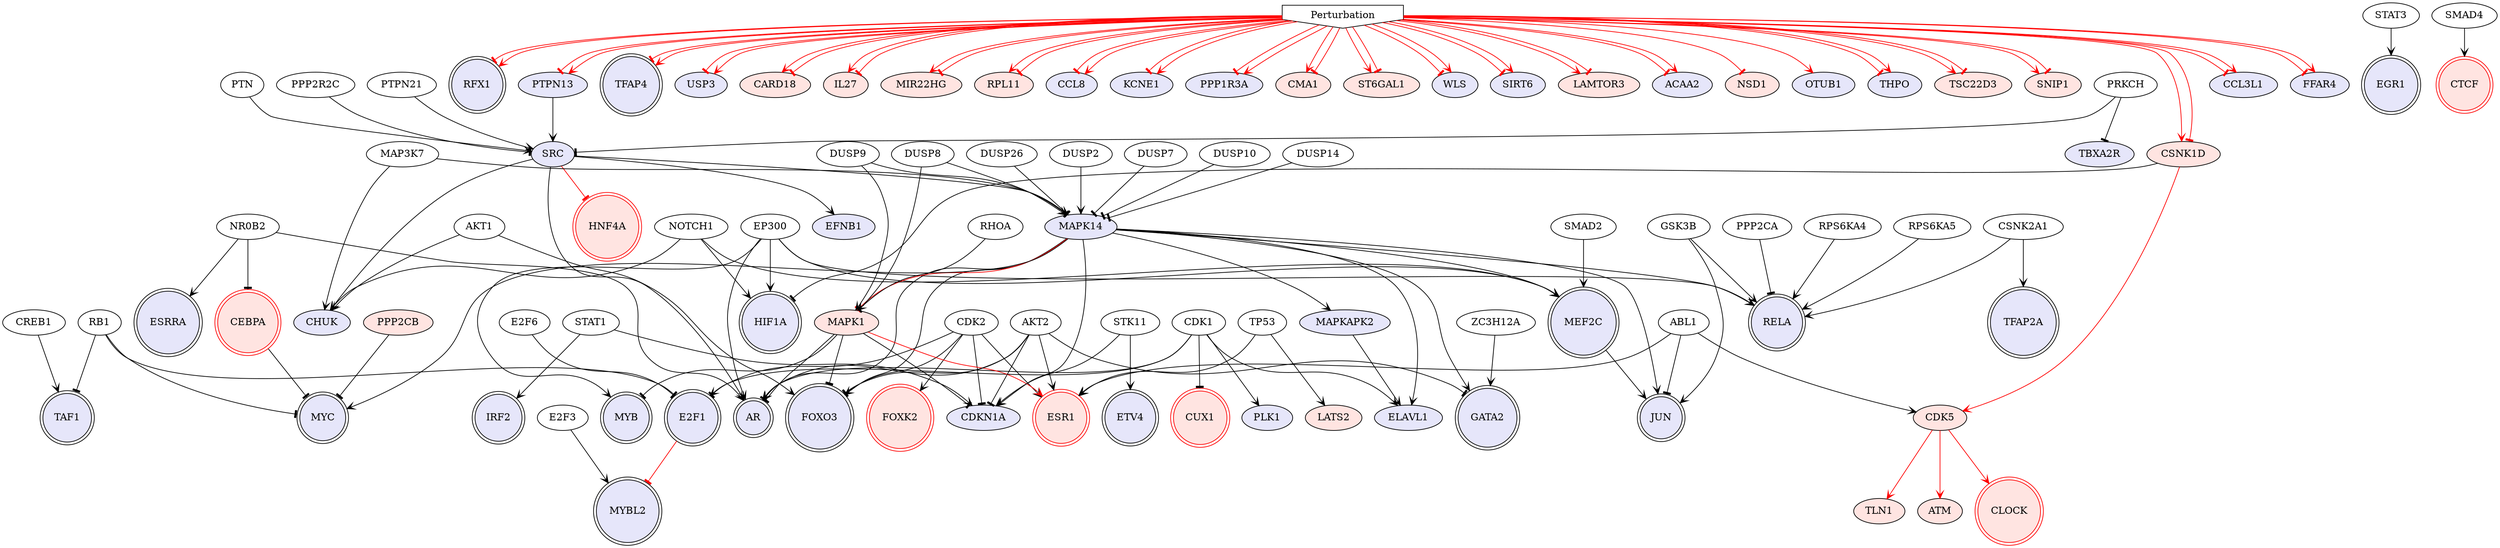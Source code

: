digraph {

AKT1->CHUK [penwidth=1, color=NA, arrowhead="vee"]
STAT1->CDKN1A [penwidth=1, color=NA, arrowhead="vee"]
CDK1->E2F1 [penwidth=1, color=NA, arrowhead="vee"]
EP300->MYB [penwidth=1, color=NA, arrowhead="vee"]
RB1->E2F1 [penwidth=1, color=NA, arrowhead="tee"]
STAT3->EGR1 [penwidth=1, color=NA, arrowhead="vee"]
AKT1->FOXO3 [penwidth=1, color=NA, arrowhead="vee"]
EP300->HIF1A [penwidth=1, color=NA, arrowhead="vee"]
CDK2->CDKN1A [penwidth=1, color=NA, arrowhead="tee"]
E2F6->E2F1 [penwidth=1, color=NA, arrowhead="tee"]
SRC->AR [penwidth=1, color=black, arrowhead="vee"]
E2F1->MYBL2 [penwidth=1, color=red, arrowhead="tee"]
MAPK14->MEF2C [penwidth=1, color=black, arrowhead="vee"]
MEF2C->JUN [penwidth=1, color=black, arrowhead="vee"]
GSK3B->JUN [penwidth=1, color=NA, arrowhead="vee"]
NR0B2->ESRRA [penwidth=1, color=NA, arrowhead="vee"]
NR0B2->AR [penwidth=1, color=NA, arrowhead="vee"]
CREB1->TAF1 [penwidth=1, color=NA, arrowhead="vee"]
MAPK14->JUN [penwidth=1, color=black, arrowhead="vee"]
EP300->RELA [penwidth=1, color=NA, arrowhead="vee"]
PPP2CA->RELA [penwidth=1, color=NA, arrowhead="tee"]
MAPK1->FOXO3 [penwidth=1, color=black, arrowhead="tee"]
MAPK1->MYB [penwidth=1, color=black, arrowhead="tee"]
PTPN21->SRC [penwidth=1, color=NA, arrowhead="vee"]
GSK3B->RELA [penwidth=1, color=NA, arrowhead="vee"]
STAT1->IRF2 [penwidth=1, color=NA, arrowhead="vee"]
MAPK14->GATA2 [penwidth=1, color=black, arrowhead="vee"]
CDK1->AR [penwidth=1, color=NA, arrowhead="vee"]
MAPK1->CDKN1A [penwidth=1, color=black, arrowhead="tee"]
CDK2->FOXO3 [penwidth=1, color=NA, arrowhead="tee"]
EP300->MEF2C [penwidth=1, color=NA, arrowhead="vee"]
CSNK1D->HIF1A [penwidth=1, color=black, arrowhead="tee"]
MAPK1->AR [penwidth=1, color=black, arrowhead="tee"]
MAPK14->CDKN1A [penwidth=1, color=black, arrowhead="vee"]
MAPK14->FOXO3 [penwidth=1, color=black, arrowhead="vee"]
MAPK14->AR [penwidth=1, color=black, arrowhead="vee"]
EP300->AR [penwidth=1, color=NA, arrowhead="vee"]
MAPK14->RELA [penwidth=1, color=black, arrowhead="vee"]
SRC->MAPK14 [penwidth=1, color=black, arrowhead="vee"]
CDK2->E2F1 [penwidth=1, color=NA, arrowhead="tee"]
STK11->ETV4 [penwidth=1, color=NA, arrowhead="vee"]
STK11->CDKN1A [penwidth=1, color=NA, arrowhead="vee"]
MAPK14->MYC [penwidth=1, color=black, arrowhead="vee"]
RB1->MYC [penwidth=1, color=NA, arrowhead="tee"]
CEBPA->MYC [penwidth=1, color=black, arrowhead="tee"]
SRC->CHUK [penwidth=1, color=black, arrowhead="vee"]
RB1->TAF1 [penwidth=1, color=NA, arrowhead="tee"]
SMAD2->MEF2C [penwidth=1, color=NA, arrowhead="vee"]
E2F3->MYBL2 [penwidth=1, color=NA, arrowhead="vee"]
Perturbation->CCL3L1 [penwidth=1, color=red, arrowhead="tee"]
Perturbation->FFAR4 [penwidth=1, color=red, arrowhead="tee"]
Perturbation->RFX1 [penwidth=1, color=red, arrowhead="tee"]
Perturbation->TFAP4 [penwidth=1, color=red, arrowhead="tee"]
Perturbation->USP3 [penwidth=1, color=red, arrowhead="tee"]
MAPK14->MAPK1 [penwidth=1, color=red, arrowhead="tee"]
SRC->HNF4A [penwidth=1, color=red, arrowhead="tee"]
CDK2->ESR1 [penwidth=1, color=NA, arrowhead="vee"]
MAPK1->ESR1 [penwidth=1, color=red, arrowhead="vee"]
CDK2->FOXK2 [penwidth=1, color=NA, arrowhead="vee"]
CDK5->CLOCK [penwidth=1, color=red, arrowhead="vee"]
CDK5->TLN1 [penwidth=1, color=red, arrowhead="vee"]
NR0B2->CEBPA [penwidth=1, color=NA, arrowhead="tee"]
CDK1->CUX1 [penwidth=1, color=NA, arrowhead="tee"]
CSNK1D->CDK5 [penwidth=1, color=red, arrowhead="vee"]
RHOA->MAPK1 [penwidth=1, color=NA, arrowhead="vee"]
SMAD4->CTCF [penwidth=1, color=NA, arrowhead="vee"]
Perturbation->CARD18 [penwidth=1, color=red, arrowhead="vee"]
Perturbation->IL27 [penwidth=1, color=red, arrowhead="vee"]
Perturbation->MIR22HG [penwidth=1, color=red, arrowhead="vee"]
Perturbation->RPL11 [penwidth=1, color=red, arrowhead="vee"]
AKT2->CDKN1A [penwidth=1, color=NA, arrowhead="tee"]
AKT2->FOXO3 [penwidth=1, color=NA, arrowhead="tee"]
AKT2->AR [penwidth=1, color=NA, arrowhead="tee"]
AKT2->GATA2 [penwidth=1, color=NA, arrowhead="tee"]
PRKCH->TBXA2R [penwidth=1, color=NA, arrowhead="tee"]
CDK1->ELAVL1 [penwidth=1, color=NA, arrowhead="vee"]
PRKCH->SRC [penwidth=1, color=NA, arrowhead="tee"]
Perturbation->CCL8 [penwidth=1, color=red, arrowhead="tee"]
CDK5->ATM [penwidth=1, color=red, arrowhead="vee"]
AKT2->ESR1 [penwidth=1, color=NA, arrowhead="vee"]
TP53->ESR1 [penwidth=1, color=NA, arrowhead="vee"]
Perturbation->CSNK1D [penwidth=1, color=red, arrowhead="vee"]
PTN->SRC [penwidth=1, color=NA, arrowhead="vee"]
SRC->EFNB1 [penwidth=1, color=black, arrowhead="vee"]
Perturbation->CCL3L1 [penwidth=1, color=red, arrowhead="vee"]
Perturbation->CCL8 [penwidth=1, color=red, arrowhead="vee"]
Perturbation->RFX1 [penwidth=1, color=red, arrowhead="vee"]
Perturbation->TFAP4 [penwidth=1, color=red, arrowhead="vee"]
Perturbation->CSNK1D [penwidth=1, color=red, arrowhead="tee"]
Perturbation->IL27 [penwidth=1, color=red, arrowhead="tee"]
Perturbation->RPL11 [penwidth=1, color=red, arrowhead="tee"]
Perturbation->USP3 [penwidth=1, color=red, arrowhead="vee"]
MAPK14->MAPKAPK2 [penwidth=1, color=black, arrowhead="vee"]
NOTCH1->CHUK [penwidth=1, color=NA, arrowhead="vee"]
NOTCH1->MEF2C [penwidth=1, color=NA, arrowhead="vee"]
NOTCH1->HIF1A [penwidth=1, color=NA, arrowhead="vee"]
PPP2CB->MYC [penwidth=1, color=black, arrowhead="tee"]
ABL1->JUN [penwidth=1, color=NA, arrowhead="tee"]
DUSP14->MAPK14 [penwidth=1, color=NA, arrowhead="tee"]
Perturbation->KCNE1 [penwidth=1, color=red, arrowhead="tee"]
Perturbation->PPP1R3A [penwidth=1, color=red, arrowhead="tee"]
ABL1->ESR1 [penwidth=1, color=NA, arrowhead="vee"]
ABL1->CDK5 [penwidth=1, color=NA, arrowhead="vee"]
Perturbation->CMA1 [penwidth=1, color=red, arrowhead="vee"]
Perturbation->ST6GAL1 [penwidth=1, color=red, arrowhead="vee"]
Perturbation->KCNE1 [penwidth=1, color=red, arrowhead="vee"]
Perturbation->PPP1R3A [penwidth=1, color=red, arrowhead="vee"]
Perturbation->CARD18 [penwidth=1, color=red, arrowhead="tee"]
Perturbation->CMA1 [penwidth=1, color=red, arrowhead="tee"]
Perturbation->MIR22HG [penwidth=1, color=red, arrowhead="tee"]
Perturbation->ST6GAL1 [penwidth=1, color=red, arrowhead="tee"]
ZC3H12A->GATA2 [penwidth=1, color=NA, arrowhead="vee"]
Perturbation->WLS [penwidth=1, color=red, arrowhead="tee"]
Perturbation->WLS [penwidth=1, color=red, arrowhead="vee"]
PPP2R2C->SRC [penwidth=1, color=NA, arrowhead="tee"]
CSNK2A1->TFAP2A [penwidth=1, color=NA, arrowhead="vee"]
CSNK2A1->RELA [penwidth=1, color=NA, arrowhead="vee"]
Perturbation->SIRT6 [penwidth=1, color=red, arrowhead="tee"]
Perturbation->FFAR4 [penwidth=1, color=red, arrowhead="vee"]
Perturbation->SIRT6 [penwidth=1, color=red, arrowhead="vee"]
DUSP9->MAPK14 [penwidth=1, color=NA, arrowhead="tee"]
MAPK14->ELAVL1 [penwidth=1, color=black, arrowhead="vee"]
MAPKAPK2->ELAVL1 [penwidth=1, color=black, arrowhead="vee"]
DUSP9->MAPK1 [penwidth=1, color=NA, arrowhead="vee"]
Perturbation->LAMTOR3 [penwidth=1, color=red, arrowhead="vee"]
Perturbation->LAMTOR3 [penwidth=1, color=red, arrowhead="tee"]
DUSP26->MAPK14 [penwidth=1, color=NA, arrowhead="tee"]
RPS6KA4->RELA [penwidth=1, color=NA, arrowhead="vee"]
Perturbation->ACAA2 [penwidth=1, color=red, arrowhead="tee"]
Perturbation->ACAA2 [penwidth=1, color=red, arrowhead="vee"]
TP53->LATS2 [penwidth=1, color=NA, arrowhead="vee"]
DUSP8->MAPK14 [penwidth=1, color=NA, arrowhead="vee"]
DUSP8->MAPK1 [penwidth=1, color=NA, arrowhead="tee"]
PTPN13->SRC [penwidth=1, color=black, arrowhead="vee"]
Perturbation->PTPN13 [penwidth=1, color=red, arrowhead="tee"]
RPS6KA5->RELA [penwidth=1, color=NA, arrowhead="vee"]
CDK1->PLK1 [penwidth=1, color=NA, arrowhead="vee"]
Perturbation->PTPN13 [penwidth=1, color=red, arrowhead="vee"]
Perturbation->NSD1 [penwidth=1, color=red, arrowhead="tee"]
Perturbation->OTUB1 [penwidth=1, color=red, arrowhead="vee"]
DUSP2->MAPK14 [penwidth=1, color=NA, arrowhead="vee"]
Perturbation->THPO [penwidth=1, color=red, arrowhead="tee"]
Perturbation->THPO [penwidth=1, color=red, arrowhead="vee"]
DUSP7->MAPK14 [penwidth=1, color=NA, arrowhead="tee"]
Perturbation->TSC22D3 [penwidth=1, color=red, arrowhead="vee"]
MAP3K7->CHUK [penwidth=1, color=NA, arrowhead="vee"]
MAP3K7->MAPK14 [penwidth=1, color=NA, arrowhead="vee"]
Perturbation->TSC22D3 [penwidth=1, color=red, arrowhead="tee"]
DUSP10->MAPK14 [penwidth=1, color=NA, arrowhead="tee"]
Perturbation->SNIP1 [penwidth=1, color=red, arrowhead="vee"]
Perturbation->SNIP1 [penwidth=1, color=red, arrowhead="tee"]
Perturbation [style=filled, color=black, fillcolor=white, shape=invhouse];
MYBL2 [style=filled, color=black, fillcolor=lavender, shape=doublecircle];
CTCF [style=filled, color=red, fillcolor=mistyrose, shape=doublecircle];
MYB [style=filled, color=black, fillcolor=lavender, shape=doublecircle];
CLOCK [style=filled, color=red, fillcolor=mistyrose, shape=doublecircle];
FOXK2 [style=filled, color=red, fillcolor=mistyrose, shape=doublecircle];
RFX1 [style=filled, color=black, fillcolor=lavender, shape=doublecircle];
ESR1 [style=filled, color=red, fillcolor=mistyrose, shape=doublecircle];
HIF1A [style=filled, color=black, fillcolor=lavender, shape=doublecircle];
GATA2 [style=filled, color=black, fillcolor=lavender, shape=doublecircle];
AR [style=filled, color=black, fillcolor=lavender, shape=doublecircle];
CUX1 [style=filled, color=red, fillcolor=mistyrose, shape=doublecircle];
ESRRA [style=filled, color=black, fillcolor=lavender, shape=doublecircle];
E2F1 [style=filled, color=black, fillcolor=lavender, shape=doublecircle];
HNF4A [style=filled, color=red, fillcolor=mistyrose, shape=doublecircle];
ETV4 [style=filled, color=black, fillcolor=lavender, shape=doublecircle];
IRF2 [style=filled, color=black, fillcolor=lavender, shape=doublecircle];
MYC [style=filled, color=black, fillcolor=lavender, shape=doublecircle];
EGR1 [style=filled, color=black, fillcolor=lavender, shape=doublecircle];
TAF1 [style=filled, color=black, fillcolor=lavender, shape=doublecircle];
TFAP4 [style=filled, color=black, fillcolor=lavender, shape=doublecircle];
JUN [style=filled, color=black, fillcolor=lavender, shape=doublecircle];
FOXO3 [style=filled, color=black, fillcolor=lavender, shape=doublecircle];
RELA [style=filled, color=black, fillcolor=lavender, shape=doublecircle];
CEBPA [style=filled, color=red, fillcolor=mistyrose, shape=doublecircle];
TFAP2A [style=filled, color=black, fillcolor=lavender, shape=doublecircle];
MEF2C [style=filled, color=black, fillcolor=lavender, shape=doublecircle];
SRC [style=filled, fillcolor=lavender];
MAPK14 [style=filled, fillcolor=lavender];
MAPK1 [style=filled, fillcolor=mistyrose];
CSNK1D [style=filled, fillcolor=mistyrose];
CDK5 [style=filled, fillcolor=mistyrose];
PPP2CB [style=filled, fillcolor=mistyrose];
MAPKAPK2 [style=filled, fillcolor=lavender];
PTPN13 [style=filled, fillcolor=lavender];
CHUK [style=filled, fillcolor=lavender];
CDKN1A [style=filled, fillcolor=lavender];
CCL3L1 [style=filled, fillcolor=lavender];
FFAR4 [style=filled, fillcolor=lavender];
USP3 [style=filled, fillcolor=lavender];
TLN1 [style=filled, fillcolor=mistyrose];
CARD18 [style=filled, fillcolor=mistyrose];
IL27 [style=filled, fillcolor=mistyrose];
MIR22HG [style=filled, fillcolor=mistyrose];
RPL11 [style=filled, fillcolor=mistyrose];
TBXA2R [style=filled, fillcolor=lavender];
ELAVL1 [style=filled, fillcolor=lavender];
CCL8 [style=filled, fillcolor=lavender];
ATM [style=filled, fillcolor=mistyrose];
EFNB1 [style=filled, fillcolor=lavender];
KCNE1 [style=filled, fillcolor=lavender];
PPP1R3A [style=filled, fillcolor=lavender];
CMA1 [style=filled, fillcolor=mistyrose];
ST6GAL1 [style=filled, fillcolor=mistyrose];
WLS [style=filled, fillcolor=lavender];
SIRT6 [style=filled, fillcolor=lavender];
LAMTOR3 [style=filled, fillcolor=mistyrose];
ACAA2 [style=filled, fillcolor=lavender];
LATS2 [style=filled, fillcolor=mistyrose];
PLK1 [style=filled, fillcolor=lavender];
NSD1 [style=filled, fillcolor=mistyrose];
OTUB1 [style=filled, fillcolor=lavender];
THPO [style=filled, fillcolor=lavender];
TSC22D3 [style=filled, fillcolor=mistyrose];
SNIP1 [style=filled, fillcolor=mistyrose];


}

